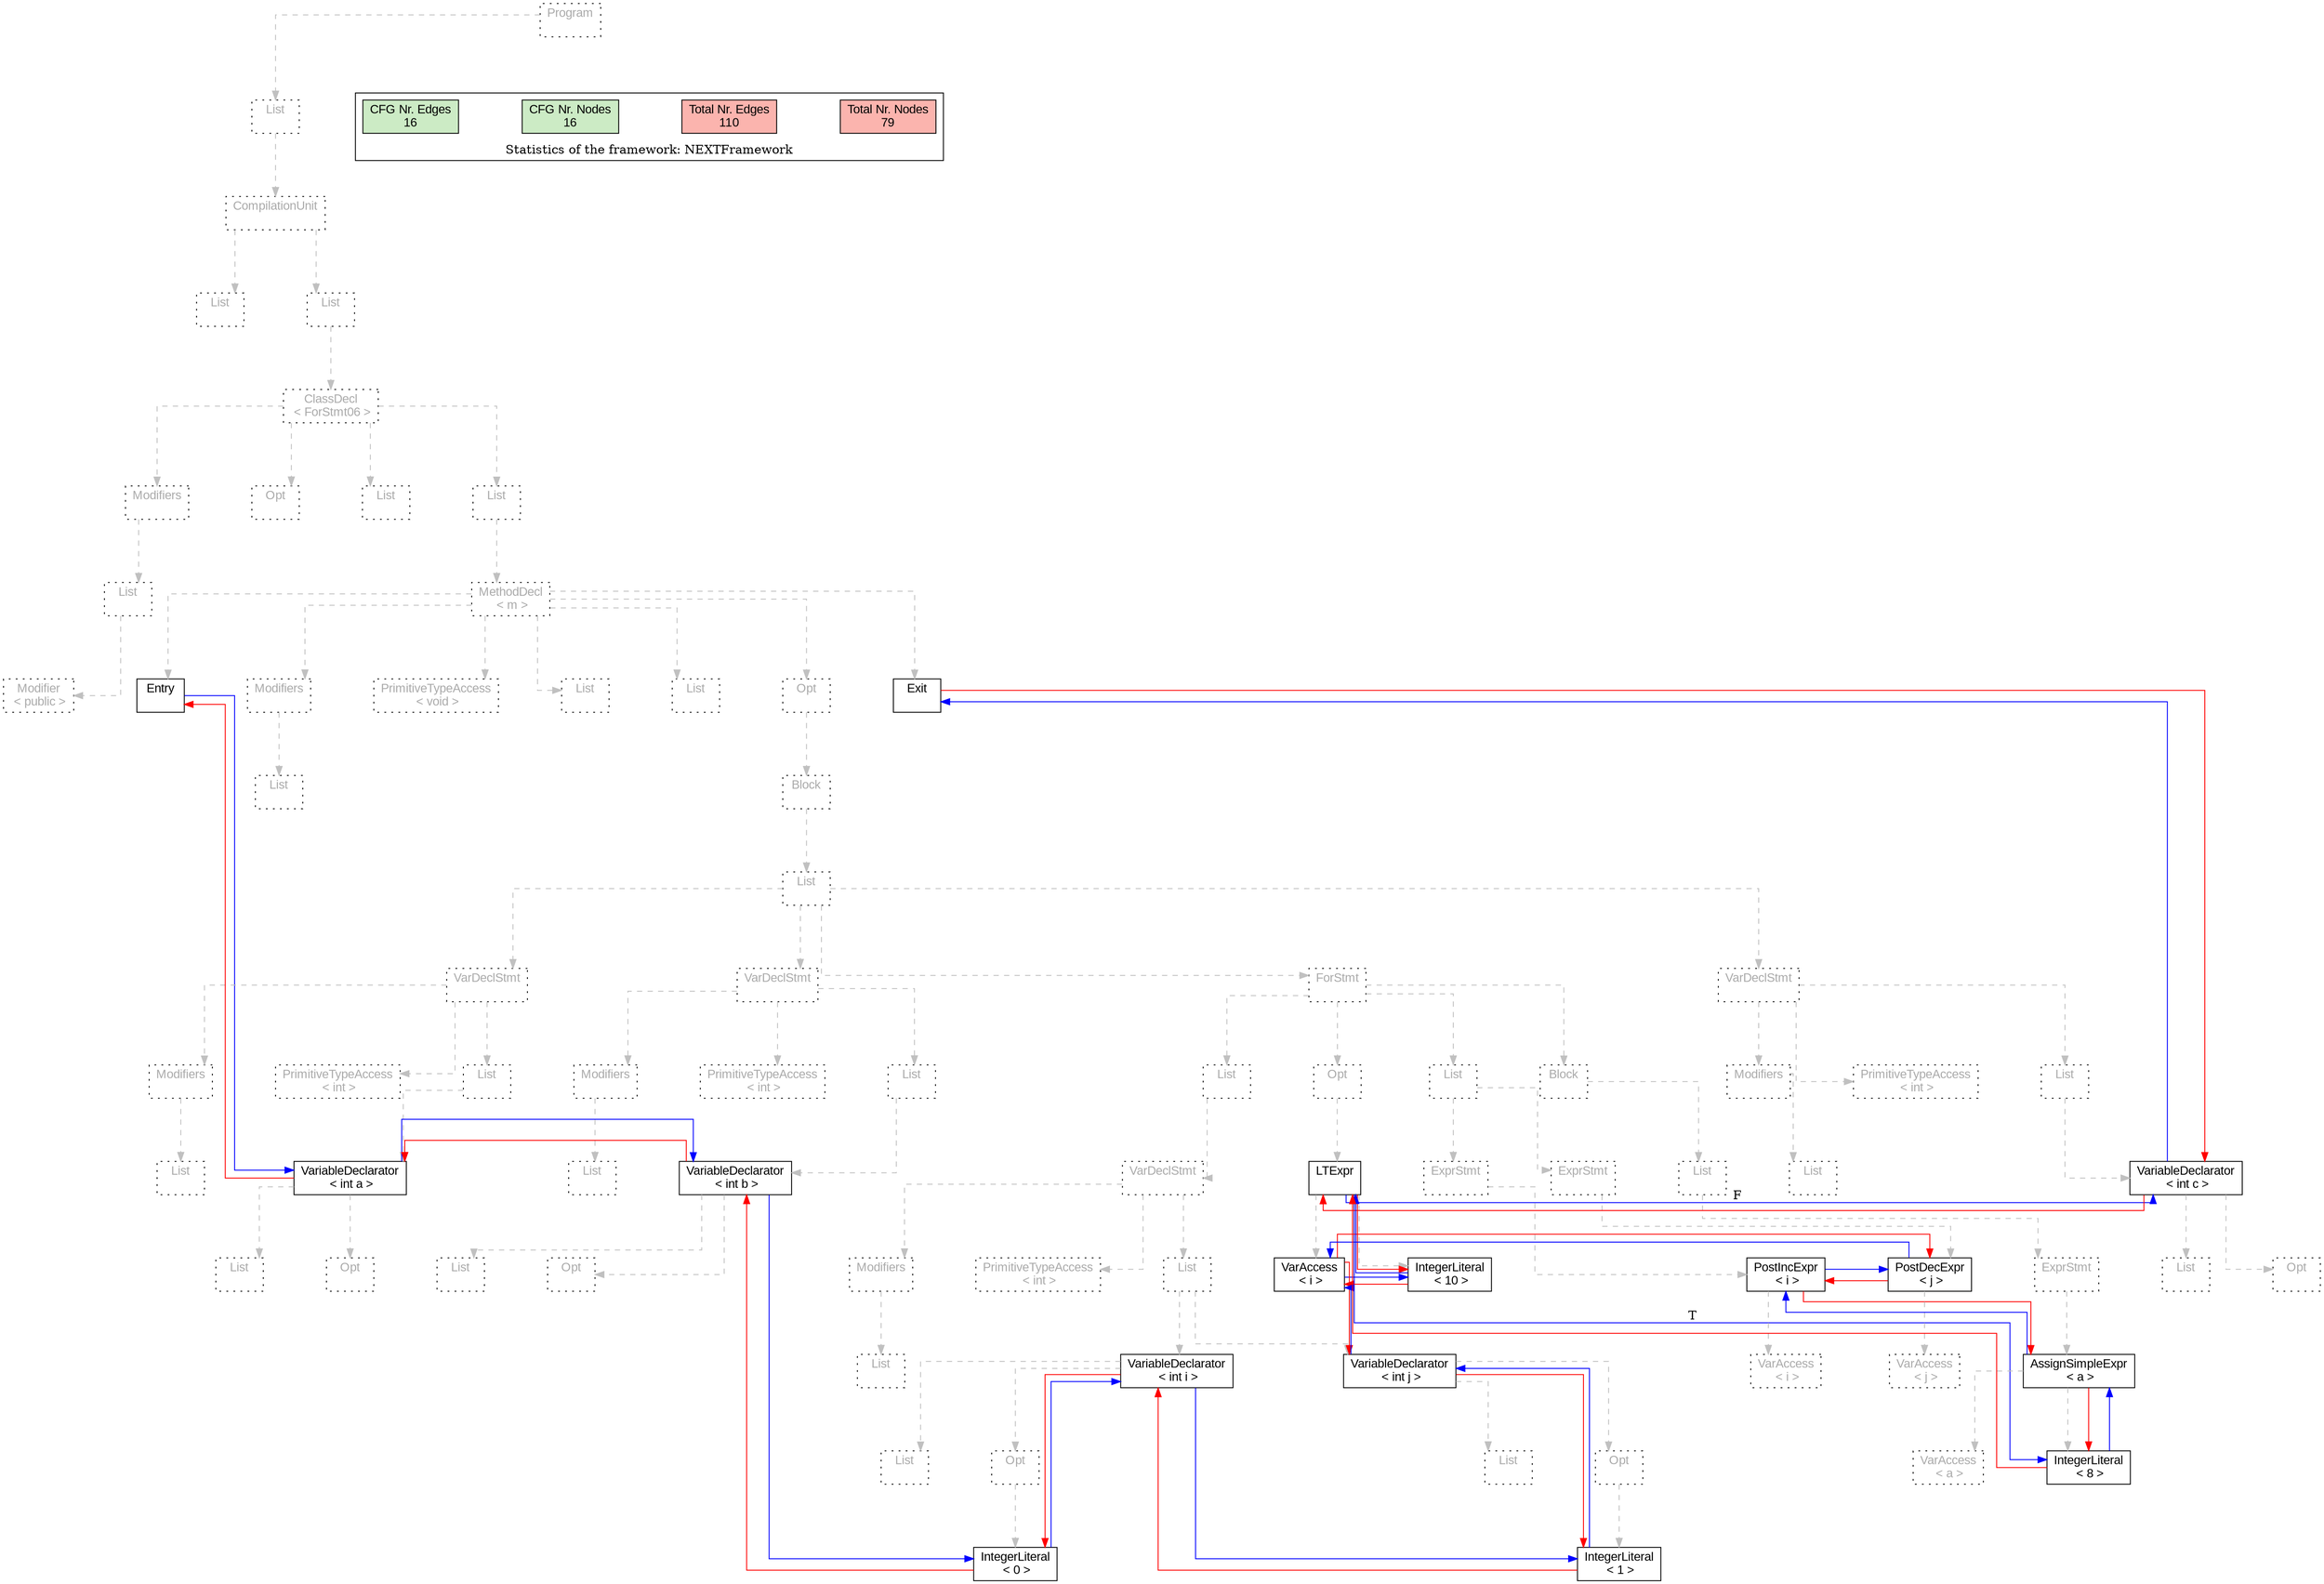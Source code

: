 digraph G {
graph [splines=ortho, nodesep="1", ranksep="1"]
node [shape=rect, fontname=Arial];
{ rank = same; "Program[0]"}
{ rank = same; "List[1]"}
{ rank = same; "CompilationUnit[2]"}
{ rank = same; "List[3]"; "List[4]"}
{ rank = same; "ClassDecl[5]"}
{ rank = same; "Modifiers[6]"; "Opt[9]"; "List[10]"; "List[11]"}
{ rank = same; "List[7]"; "MethodDecl[12]"}
{ rank = same; "Modifier[8]"; "Entry[13]"; "Modifiers[14]"; "PrimitiveTypeAccess[16]"; "List[17]"; "List[18]"; "Opt[19]"; "Exit[20]"}
{ rank = same; "List[15]"; "Block[20]"}
{ rank = same; "List[21]"}
{ rank = same; "VarDeclStmt[22]"; "VarDeclStmt[30]"; "ForStmt[38]"; "VarDeclStmt[70]"}
{ rank = same; "Modifiers[23]"; "PrimitiveTypeAccess[25]"; "List[26]"; "Modifiers[31]"; "PrimitiveTypeAccess[33]"; "List[34]"; "List[39]"; "Opt[53]"; "List[57]"; "Block[64]"; "Modifiers[71]"; "PrimitiveTypeAccess[73]"; "List[74]"}
{ rank = same; "List[24]"; "VariableDeclarator[27]"; "List[32]"; "VariableDeclarator[35]"; "VarDeclStmt[40]"; "LTExpr[54]"; "ExprStmt[58]"; "ExprStmt[61]"; "List[65]"; "List[72]"; "VariableDeclarator[75]"}
{ rank = same; "List[28]"; "Opt[29]"; "List[36]"; "Opt[37]"; "Modifiers[41]"; "PrimitiveTypeAccess[43]"; "List[44]"; "VarAccess[55]"; "IntegerLiteral[56]"; "PostIncExpr[59]"; "PostDecExpr[62]"; "ExprStmt[66]"; "List[76]"; "Opt[77]"}
{ rank = same; "List[42]"; "VariableDeclarator[45]"; "VariableDeclarator[49]"; "VarAccess[60]"; "VarAccess[63]"; "AssignSimpleExpr[67]"}
{ rank = same; "List[46]"; "Opt[47]"; "List[50]"; "Opt[51]"; "VarAccess[68]"; "IntegerLiteral[69]"}
{ rank = same; "IntegerLiteral[48]"; "IntegerLiteral[52]"}
"Program[0]" [label="Program\n ", style= dotted   fillcolor="#eeeeee" fontcolor="#aaaaaa"  ]
"List[1]" [label="List\n ", style= dotted   fillcolor="#eeeeee" fontcolor="#aaaaaa"  ]
"CompilationUnit[2]" [label="CompilationUnit\n ", style= dotted   fillcolor="#eeeeee" fontcolor="#aaaaaa"  ]
"List[3]" [label="List\n ", style= dotted   fillcolor="#eeeeee" fontcolor="#aaaaaa"  ]
"List[4]" [label="List\n ", style= dotted   fillcolor="#eeeeee" fontcolor="#aaaaaa"  ]
"ClassDecl[5]" [label="ClassDecl\n < ForStmt06 >", style= dotted   fillcolor="#eeeeee" fontcolor="#aaaaaa"  ]
"Modifiers[6]" [label="Modifiers\n ", style= dotted   fillcolor="#eeeeee" fontcolor="#aaaaaa"  ]
"List[7]" [label="List\n ", style= dotted   fillcolor="#eeeeee" fontcolor="#aaaaaa"  ]
"Modifier[8]" [label="Modifier\n < public >", style= dotted   fillcolor="#eeeeee" fontcolor="#aaaaaa"  ]
"Opt[9]" [label="Opt\n ", style= dotted   fillcolor="#eeeeee" fontcolor="#aaaaaa"  ]
"List[10]" [label="List\n ", style= dotted   fillcolor="#eeeeee" fontcolor="#aaaaaa"  ]
"List[11]" [label="List\n ", style= dotted   fillcolor="#eeeeee" fontcolor="#aaaaaa"  ]
"MethodDecl[12]" [label="MethodDecl\n < m >", style= dotted   fillcolor="#eeeeee" fontcolor="#aaaaaa"  ]
"Entry[13]" [label="Entry\n ", fillcolor=white   style=filled  ]
"Modifiers[14]" [label="Modifiers\n ", style= dotted   fillcolor="#eeeeee" fontcolor="#aaaaaa"  ]
"List[15]" [label="List\n ", style= dotted   fillcolor="#eeeeee" fontcolor="#aaaaaa"  ]
"PrimitiveTypeAccess[16]" [label="PrimitiveTypeAccess\n < void >", style= dotted   fillcolor="#eeeeee" fontcolor="#aaaaaa"  ]
"List[17]" [label="List\n ", style= dotted   fillcolor="#eeeeee" fontcolor="#aaaaaa"  ]
"List[18]" [label="List\n ", style= dotted   fillcolor="#eeeeee" fontcolor="#aaaaaa"  ]
"Opt[19]" [label="Opt\n ", style= dotted   fillcolor="#eeeeee" fontcolor="#aaaaaa"  ]
"Block[20]" [label="Block\n ", style= dotted   fillcolor="#eeeeee" fontcolor="#aaaaaa"  ]
"List[21]" [label="List\n ", style= dotted   fillcolor="#eeeeee" fontcolor="#aaaaaa"  ]
"VarDeclStmt[22]" [label="VarDeclStmt\n ", style= dotted   fillcolor="#eeeeee" fontcolor="#aaaaaa"  ]
"Modifiers[23]" [label="Modifiers\n ", style= dotted   fillcolor="#eeeeee" fontcolor="#aaaaaa"  ]
"List[24]" [label="List\n ", style= dotted   fillcolor="#eeeeee" fontcolor="#aaaaaa"  ]
"PrimitiveTypeAccess[25]" [label="PrimitiveTypeAccess\n < int >", style= dotted   fillcolor="#eeeeee" fontcolor="#aaaaaa"  ]
"List[26]" [label="List\n ", style= dotted   fillcolor="#eeeeee" fontcolor="#aaaaaa"  ]
"VariableDeclarator[27]" [label="VariableDeclarator\n < int a >", fillcolor=white   style=filled  ]
"List[28]" [label="List\n ", style= dotted   fillcolor="#eeeeee" fontcolor="#aaaaaa"  ]
"Opt[29]" [label="Opt\n ", style= dotted   fillcolor="#eeeeee" fontcolor="#aaaaaa"  ]
"VarDeclStmt[30]" [label="VarDeclStmt\n ", style= dotted   fillcolor="#eeeeee" fontcolor="#aaaaaa"  ]
"Modifiers[31]" [label="Modifiers\n ", style= dotted   fillcolor="#eeeeee" fontcolor="#aaaaaa"  ]
"List[32]" [label="List\n ", style= dotted   fillcolor="#eeeeee" fontcolor="#aaaaaa"  ]
"PrimitiveTypeAccess[33]" [label="PrimitiveTypeAccess\n < int >", style= dotted   fillcolor="#eeeeee" fontcolor="#aaaaaa"  ]
"List[34]" [label="List\n ", style= dotted   fillcolor="#eeeeee" fontcolor="#aaaaaa"  ]
"VariableDeclarator[35]" [label="VariableDeclarator\n < int b >", fillcolor=white   style=filled  ]
"List[36]" [label="List\n ", style= dotted   fillcolor="#eeeeee" fontcolor="#aaaaaa"  ]
"Opt[37]" [label="Opt\n ", style= dotted   fillcolor="#eeeeee" fontcolor="#aaaaaa"  ]
"ForStmt[38]" [label="ForStmt\n ", style= dotted   fillcolor="#eeeeee" fontcolor="#aaaaaa"  ]
"List[39]" [label="List\n ", style= dotted   fillcolor="#eeeeee" fontcolor="#aaaaaa"  ]
"VarDeclStmt[40]" [label="VarDeclStmt\n ", style= dotted   fillcolor="#eeeeee" fontcolor="#aaaaaa"  ]
"Modifiers[41]" [label="Modifiers\n ", style= dotted   fillcolor="#eeeeee" fontcolor="#aaaaaa"  ]
"List[42]" [label="List\n ", style= dotted   fillcolor="#eeeeee" fontcolor="#aaaaaa"  ]
"PrimitiveTypeAccess[43]" [label="PrimitiveTypeAccess\n < int >", style= dotted   fillcolor="#eeeeee" fontcolor="#aaaaaa"  ]
"List[44]" [label="List\n ", style= dotted   fillcolor="#eeeeee" fontcolor="#aaaaaa"  ]
"VariableDeclarator[45]" [label="VariableDeclarator\n < int i >", fillcolor=white   style=filled  ]
"List[46]" [label="List\n ", style= dotted   fillcolor="#eeeeee" fontcolor="#aaaaaa"  ]
"Opt[47]" [label="Opt\n ", style= dotted   fillcolor="#eeeeee" fontcolor="#aaaaaa"  ]
"IntegerLiteral[48]" [label="IntegerLiteral\n < 0 >", fillcolor=white   style=filled  ]
"VariableDeclarator[49]" [label="VariableDeclarator\n < int j >", fillcolor=white   style=filled  ]
"List[50]" [label="List\n ", style= dotted   fillcolor="#eeeeee" fontcolor="#aaaaaa"  ]
"Opt[51]" [label="Opt\n ", style= dotted   fillcolor="#eeeeee" fontcolor="#aaaaaa"  ]
"IntegerLiteral[52]" [label="IntegerLiteral\n < 1 >", fillcolor=white   style=filled  ]
"Opt[53]" [label="Opt\n ", style= dotted   fillcolor="#eeeeee" fontcolor="#aaaaaa"  ]
"LTExpr[54]" [label="LTExpr\n ", fillcolor=white   style=filled  ]
"VarAccess[55]" [label="VarAccess\n < i >", fillcolor=white   style=filled  ]
"IntegerLiteral[56]" [label="IntegerLiteral\n < 10 >", fillcolor=white   style=filled  ]
"List[57]" [label="List\n ", style= dotted   fillcolor="#eeeeee" fontcolor="#aaaaaa"  ]
"ExprStmt[58]" [label="ExprStmt\n ", style= dotted   fillcolor="#eeeeee" fontcolor="#aaaaaa"  ]
"PostIncExpr[59]" [label="PostIncExpr\n < i >", fillcolor=white   style=filled  ]
"VarAccess[60]" [label="VarAccess\n < i >", style= dotted   fillcolor="#eeeeee" fontcolor="#aaaaaa"  ]
"ExprStmt[61]" [label="ExprStmt\n ", style= dotted   fillcolor="#eeeeee" fontcolor="#aaaaaa"  ]
"PostDecExpr[62]" [label="PostDecExpr\n < j >", fillcolor=white   style=filled  ]
"VarAccess[63]" [label="VarAccess\n < j >", style= dotted   fillcolor="#eeeeee" fontcolor="#aaaaaa"  ]
"Block[64]" [label="Block\n ", style= dotted   fillcolor="#eeeeee" fontcolor="#aaaaaa"  ]
"List[65]" [label="List\n ", style= dotted   fillcolor="#eeeeee" fontcolor="#aaaaaa"  ]
"ExprStmt[66]" [label="ExprStmt\n ", style= dotted   fillcolor="#eeeeee" fontcolor="#aaaaaa"  ]
"AssignSimpleExpr[67]" [label="AssignSimpleExpr\n < a >", fillcolor=white   style=filled  ]
"VarAccess[68]" [label="VarAccess\n < a >", style= dotted   fillcolor="#eeeeee" fontcolor="#aaaaaa"  ]
"IntegerLiteral[69]" [label="IntegerLiteral\n < 8 >", fillcolor=white   style=filled  ]
"VarDeclStmt[70]" [label="VarDeclStmt\n ", style= dotted   fillcolor="#eeeeee" fontcolor="#aaaaaa"  ]
"Modifiers[71]" [label="Modifiers\n ", style= dotted   fillcolor="#eeeeee" fontcolor="#aaaaaa"  ]
"List[72]" [label="List\n ", style= dotted   fillcolor="#eeeeee" fontcolor="#aaaaaa"  ]
"PrimitiveTypeAccess[73]" [label="PrimitiveTypeAccess\n < int >", style= dotted   fillcolor="#eeeeee" fontcolor="#aaaaaa"  ]
"List[74]" [label="List\n ", style= dotted   fillcolor="#eeeeee" fontcolor="#aaaaaa"  ]
"VariableDeclarator[75]" [label="VariableDeclarator\n < int c >", fillcolor=white   style=filled  ]
"List[76]" [label="List\n ", style= dotted   fillcolor="#eeeeee" fontcolor="#aaaaaa"  ]
"Opt[77]" [label="Opt\n ", style= dotted   fillcolor="#eeeeee" fontcolor="#aaaaaa"  ]
"Exit[20]" [label="Exit\n ", fillcolor=white   style=filled  ]
"CompilationUnit[2]" -> "List[3]" [style=dashed, color=gray]
"List[7]" -> "Modifier[8]" [style=dashed, color=gray]
"Modifiers[6]" -> "List[7]" [style=dashed, color=gray]
"ClassDecl[5]" -> "Modifiers[6]" [style=dashed, color=gray]
"ClassDecl[5]" -> "Opt[9]" [style=dashed, color=gray]
"ClassDecl[5]" -> "List[10]" [style=dashed, color=gray]
"MethodDecl[12]" -> "Entry[13]" [style=dashed, color=gray]
"Modifiers[14]" -> "List[15]" [style=dashed, color=gray]
"MethodDecl[12]" -> "Modifiers[14]" [style=dashed, color=gray]
"MethodDecl[12]" -> "PrimitiveTypeAccess[16]" [style=dashed, color=gray]
"MethodDecl[12]" -> "List[17]" [style=dashed, color=gray]
"MethodDecl[12]" -> "List[18]" [style=dashed, color=gray]
"Modifiers[23]" -> "List[24]" [style=dashed, color=gray]
"VarDeclStmt[22]" -> "Modifiers[23]" [style=dashed, color=gray]
"VarDeclStmt[22]" -> "PrimitiveTypeAccess[25]" [style=dashed, color=gray]
"VariableDeclarator[27]" -> "List[28]" [style=dashed, color=gray]
"VariableDeclarator[27]" -> "Opt[29]" [style=dashed, color=gray]
"List[26]" -> "VariableDeclarator[27]" [style=dashed, color=gray]
"VarDeclStmt[22]" -> "List[26]" [style=dashed, color=gray]
"List[21]" -> "VarDeclStmt[22]" [style=dashed, color=gray]
"Modifiers[31]" -> "List[32]" [style=dashed, color=gray]
"VarDeclStmt[30]" -> "Modifiers[31]" [style=dashed, color=gray]
"VarDeclStmt[30]" -> "PrimitiveTypeAccess[33]" [style=dashed, color=gray]
"VariableDeclarator[35]" -> "List[36]" [style=dashed, color=gray]
"VariableDeclarator[35]" -> "Opt[37]" [style=dashed, color=gray]
"List[34]" -> "VariableDeclarator[35]" [style=dashed, color=gray]
"VarDeclStmt[30]" -> "List[34]" [style=dashed, color=gray]
"List[21]" -> "VarDeclStmt[30]" [style=dashed, color=gray]
"Modifiers[41]" -> "List[42]" [style=dashed, color=gray]
"VarDeclStmt[40]" -> "Modifiers[41]" [style=dashed, color=gray]
"VarDeclStmt[40]" -> "PrimitiveTypeAccess[43]" [style=dashed, color=gray]
"VariableDeclarator[45]" -> "List[46]" [style=dashed, color=gray]
"Opt[47]" -> "IntegerLiteral[48]" [style=dashed, color=gray]
"VariableDeclarator[45]" -> "Opt[47]" [style=dashed, color=gray]
"List[44]" -> "VariableDeclarator[45]" [style=dashed, color=gray]
"VariableDeclarator[49]" -> "List[50]" [style=dashed, color=gray]
"Opt[51]" -> "IntegerLiteral[52]" [style=dashed, color=gray]
"VariableDeclarator[49]" -> "Opt[51]" [style=dashed, color=gray]
"List[44]" -> "VariableDeclarator[49]" [style=dashed, color=gray]
"VarDeclStmt[40]" -> "List[44]" [style=dashed, color=gray]
"List[39]" -> "VarDeclStmt[40]" [style=dashed, color=gray]
"ForStmt[38]" -> "List[39]" [style=dashed, color=gray]
"LTExpr[54]" -> "VarAccess[55]" [style=dashed, color=gray]
"LTExpr[54]" -> "IntegerLiteral[56]" [style=dashed, color=gray]
"Opt[53]" -> "LTExpr[54]" [style=dashed, color=gray]
"ForStmt[38]" -> "Opt[53]" [style=dashed, color=gray]
"PostIncExpr[59]" -> "VarAccess[60]" [style=dashed, color=gray]
"ExprStmt[58]" -> "PostIncExpr[59]" [style=dashed, color=gray]
"List[57]" -> "ExprStmt[58]" [style=dashed, color=gray]
"PostDecExpr[62]" -> "VarAccess[63]" [style=dashed, color=gray]
"ExprStmt[61]" -> "PostDecExpr[62]" [style=dashed, color=gray]
"List[57]" -> "ExprStmt[61]" [style=dashed, color=gray]
"ForStmt[38]" -> "List[57]" [style=dashed, color=gray]
"AssignSimpleExpr[67]" -> "VarAccess[68]" [style=dashed, color=gray]
"AssignSimpleExpr[67]" -> "IntegerLiteral[69]" [style=dashed, color=gray]
"ExprStmt[66]" -> "AssignSimpleExpr[67]" [style=dashed, color=gray]
"List[65]" -> "ExprStmt[66]" [style=dashed, color=gray]
"Block[64]" -> "List[65]" [style=dashed, color=gray]
"ForStmt[38]" -> "Block[64]" [style=dashed, color=gray]
"List[21]" -> "ForStmt[38]" [style=dashed, color=gray]
"Modifiers[71]" -> "List[72]" [style=dashed, color=gray]
"VarDeclStmt[70]" -> "Modifiers[71]" [style=dashed, color=gray]
"VarDeclStmt[70]" -> "PrimitiveTypeAccess[73]" [style=dashed, color=gray]
"VariableDeclarator[75]" -> "List[76]" [style=dashed, color=gray]
"VariableDeclarator[75]" -> "Opt[77]" [style=dashed, color=gray]
"List[74]" -> "VariableDeclarator[75]" [style=dashed, color=gray]
"VarDeclStmt[70]" -> "List[74]" [style=dashed, color=gray]
"List[21]" -> "VarDeclStmt[70]" [style=dashed, color=gray]
"Block[20]" -> "List[21]" [style=dashed, color=gray]
"Opt[19]" -> "Block[20]" [style=dashed, color=gray]
"MethodDecl[12]" -> "Opt[19]" [style=dashed, color=gray]
"MethodDecl[12]" -> "Exit[20]" [style=dashed, color=gray]
"List[11]" -> "MethodDecl[12]" [style=dashed, color=gray]
"ClassDecl[5]" -> "List[11]" [style=dashed, color=gray]
"List[4]" -> "ClassDecl[5]" [style=dashed, color=gray]
"CompilationUnit[2]" -> "List[4]" [style=dashed, color=gray]
"List[1]" -> "CompilationUnit[2]" [style=dashed, color=gray]
"Program[0]" -> "List[1]" [style=dashed, color=gray]
"PostDecExpr[62]" -> "VarAccess[55]" [color=blue, constraint=false, xlabel=" "] 
"PostDecExpr[62]" -> "PostIncExpr[59]" [color=red, constraint=false]
"PostIncExpr[59]" -> "PostDecExpr[62]" [color=blue, constraint=false, xlabel=" "] 
"PostIncExpr[59]" -> "AssignSimpleExpr[67]" [color=red, constraint=false]
"AssignSimpleExpr[67]" -> "PostIncExpr[59]" [color=blue, constraint=false, xlabel=" "] 
"AssignSimpleExpr[67]" -> "IntegerLiteral[69]" [color=red, constraint=false]
"IntegerLiteral[69]" -> "AssignSimpleExpr[67]" [color=blue, constraint=false, xlabel=" "] 
"IntegerLiteral[69]" -> "LTExpr[54]" [color=red, constraint=false]
"Exit[20]" -> "VariableDeclarator[75]" [color=red, constraint=false]
"VariableDeclarator[75]" -> "Exit[20]" [color=blue, constraint=false, xlabel=" "] 
"VariableDeclarator[75]" -> "LTExpr[54]" [color=red, constraint=false]
"LTExpr[54]" -> "IntegerLiteral[69]" [color=blue, constraint=false, xlabel="T "] 
"LTExpr[54]" -> "VariableDeclarator[75]" [color=blue, constraint=false, xlabel="F "] 
"LTExpr[54]" -> "IntegerLiteral[56]" [color=red, constraint=false]
"IntegerLiteral[56]" -> "LTExpr[54]" [color=blue, constraint=false, xlabel=" "] 
"IntegerLiteral[56]" -> "VarAccess[55]" [color=red, constraint=false]
"VarAccess[55]" -> "IntegerLiteral[56]" [color=blue, constraint=false, xlabel=" "] 
"VarAccess[55]" -> "VariableDeclarator[49]" [color=red, constraint=false]
"VarAccess[55]" -> "PostDecExpr[62]" [color=red, constraint=false]
"VariableDeclarator[49]" -> "VarAccess[55]" [color=blue, constraint=false, xlabel=" "] 
"VariableDeclarator[49]" -> "IntegerLiteral[52]" [color=red, constraint=false]
"IntegerLiteral[52]" -> "VariableDeclarator[49]" [color=blue, constraint=false, xlabel=" "] 
"IntegerLiteral[52]" -> "VariableDeclarator[45]" [color=red, constraint=false]
"VariableDeclarator[45]" -> "IntegerLiteral[52]" [color=blue, constraint=false, xlabel=" "] 
"VariableDeclarator[45]" -> "IntegerLiteral[48]" [color=red, constraint=false]
"IntegerLiteral[48]" -> "VariableDeclarator[45]" [color=blue, constraint=false, xlabel=" "] 
"IntegerLiteral[48]" -> "VariableDeclarator[35]" [color=red, constraint=false]
"VariableDeclarator[35]" -> "IntegerLiteral[48]" [color=blue, constraint=false, xlabel=" "] 
"VariableDeclarator[35]" -> "VariableDeclarator[27]" [color=red, constraint=false]
"VariableDeclarator[27]" -> "VariableDeclarator[35]" [color=blue, constraint=false, xlabel=" "] 
"VariableDeclarator[27]" -> "Entry[13]" [color=red, constraint=false]
"Entry[13]" -> "VariableDeclarator[27]" [color=blue, constraint=false, xlabel=" "] 
"List[3]" -> "List[4]" [style=invis]
"Modifiers[6]" -> "Opt[9]" -> "List[10]" -> "List[11]" [style=invis]
"Entry[13]" -> "Modifiers[14]" -> "PrimitiveTypeAccess[16]" -> "List[17]" -> "List[18]" -> "Opt[19]" -> "Exit[20]" [style=invis]
"VarDeclStmt[22]" -> "VarDeclStmt[30]" -> "ForStmt[38]" -> "VarDeclStmt[70]" [style=invis]
"Modifiers[23]" -> "PrimitiveTypeAccess[25]" -> "List[26]" [style=invis]
"List[28]" -> "Opt[29]" [style=invis]
"Modifiers[31]" -> "PrimitiveTypeAccess[33]" -> "List[34]" [style=invis]
"List[36]" -> "Opt[37]" [style=invis]
"List[39]" -> "Opt[53]" -> "List[57]" -> "Block[64]" [style=invis]
"Modifiers[41]" -> "PrimitiveTypeAccess[43]" -> "List[44]" [style=invis]
"VariableDeclarator[45]" -> "VariableDeclarator[49]" [style=invis]
"List[46]" -> "Opt[47]" [style=invis]
"List[50]" -> "Opt[51]" [style=invis]
"VarAccess[55]" -> "IntegerLiteral[56]" [style=invis]
"ExprStmt[58]" -> "ExprStmt[61]" [style=invis]
"VarAccess[68]" -> "IntegerLiteral[69]" [style=invis]
"Modifiers[71]" -> "PrimitiveTypeAccess[73]" -> "List[74]" [style=invis]
"List[76]" -> "Opt[77]" [style=invis]

subgraph cluster_legend {
{node [style=filled, fillcolor=1, colorscheme="pastel13"]
Nodes [label="Total Nr. Nodes
79", fillcolor=1]
Edges [label="Total Nr. Edges
110", fillcolor=1]
NodesCFG [label="CFG Nr. Nodes
16", fillcolor=3]
EdgesCFG [label="CFG Nr. Edges
16", fillcolor=3]
Nodes-> "Program[0]" -> NodesCFG  [style="invis"]
Edges -> "Program[0]" ->EdgesCFG [style="invis"]}
label = "Statistics of the framework: NEXTFramework"
style="solid"
ranksep=0.05
nodesep=0.01
labelloc = b
len=2
}}
